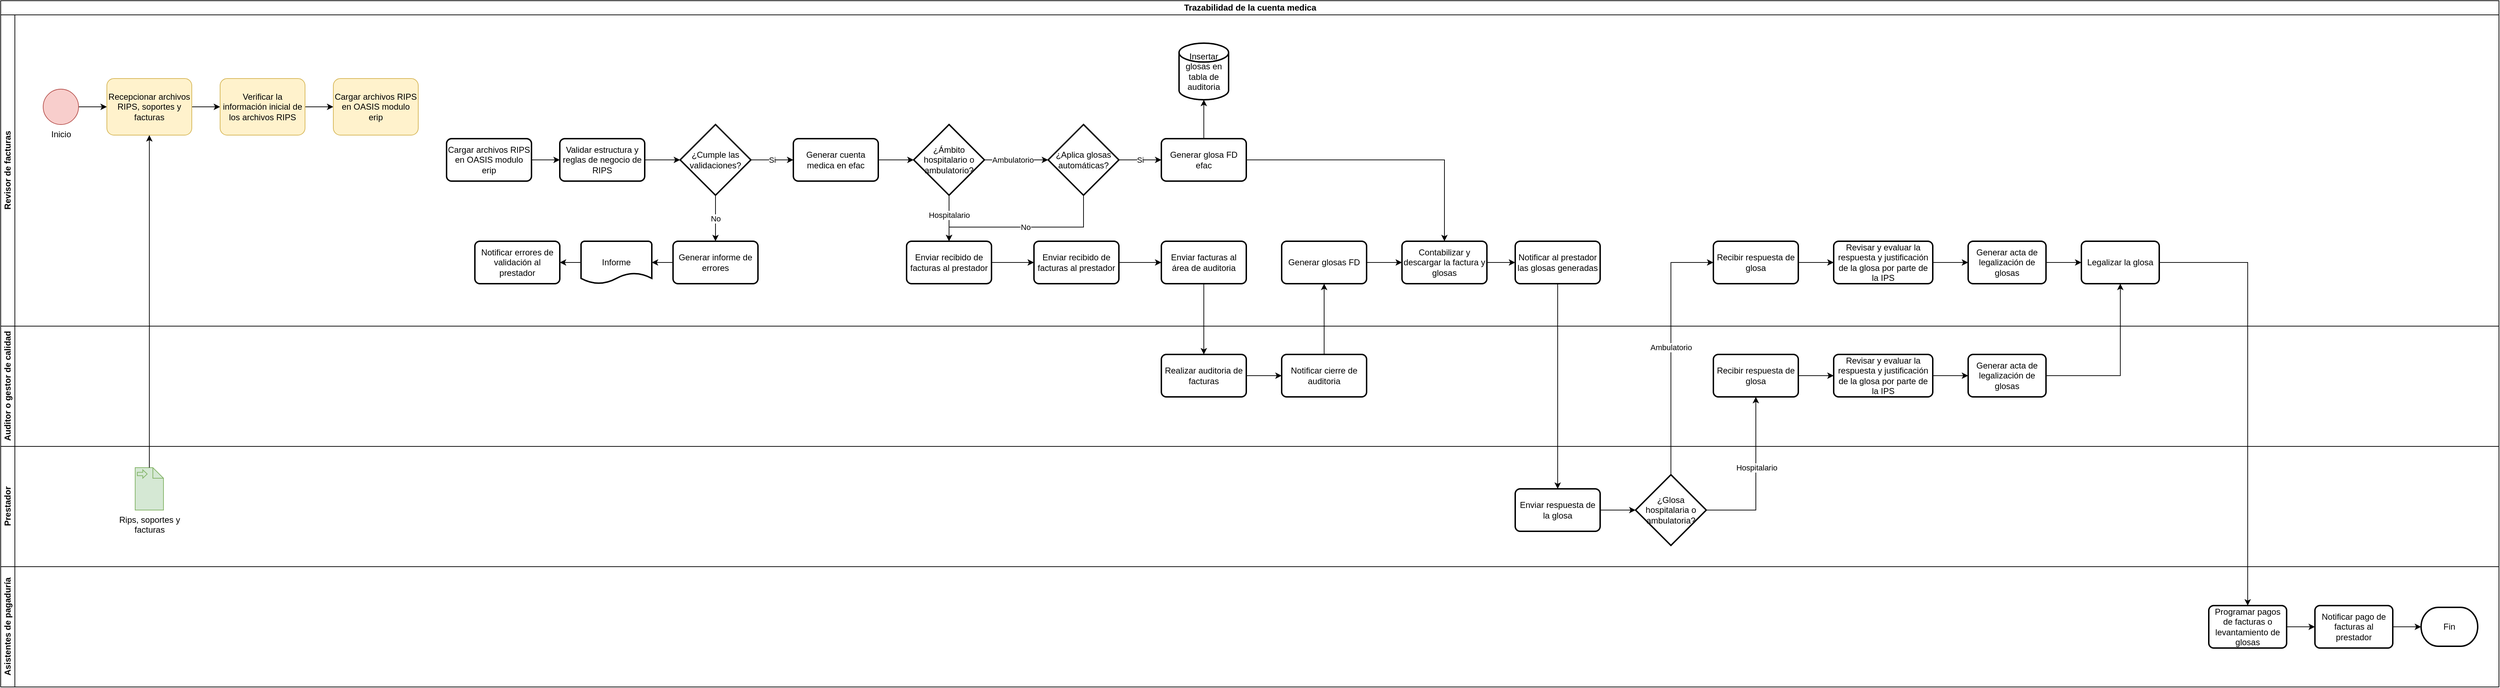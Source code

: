 <mxfile version="22.0.6" type="github">
  <diagram id="C5RBs43oDa-KdzZeNtuy" name="Page-1">
    <mxGraphModel dx="1434" dy="758" grid="1" gridSize="10" guides="1" tooltips="1" connect="1" arrows="1" fold="1" page="1" pageScale="1" pageWidth="3540" pageHeight="2000" math="0" shadow="0">
      <root>
        <mxCell id="WIyWlLk6GJQsqaUBKTNV-0" />
        <mxCell id="WIyWlLk6GJQsqaUBKTNV-1" parent="WIyWlLk6GJQsqaUBKTNV-0" />
        <mxCell id="2aWyeMzdCx-4pzrAcmwg-5" value="Trazabilidad de la cuenta medica" style="swimlane;childLayout=stackLayout;resizeParent=1;resizeParentMax=0;horizontal=1;startSize=20;horizontalStack=0;html=1;" parent="WIyWlLk6GJQsqaUBKTNV-1" vertex="1">
          <mxGeometry x="10" y="10" width="3530" height="970" as="geometry" />
        </mxCell>
        <mxCell id="2aWyeMzdCx-4pzrAcmwg-6" value="Revisor de facturas" style="swimlane;startSize=20;horizontal=0;html=1;" parent="2aWyeMzdCx-4pzrAcmwg-5" vertex="1">
          <mxGeometry y="20" width="3530" height="440" as="geometry" />
        </mxCell>
        <mxCell id="2aWyeMzdCx-4pzrAcmwg-17" value="" style="edgeStyle=orthogonalEdgeStyle;rounded=0;orthogonalLoop=1;jettySize=auto;html=1;" parent="2aWyeMzdCx-4pzrAcmwg-6" source="2aWyeMzdCx-4pzrAcmwg-13" target="2aWyeMzdCx-4pzrAcmwg-16" edge="1">
          <mxGeometry relative="1" as="geometry" />
        </mxCell>
        <mxCell id="2aWyeMzdCx-4pzrAcmwg-13" value="Cargar archivos RIPS en OASIS modulo erip" style="rounded=1;whiteSpace=wrap;html=1;absoluteArcSize=1;arcSize=14;strokeWidth=2;" parent="2aWyeMzdCx-4pzrAcmwg-6" vertex="1">
          <mxGeometry x="630" y="175" width="120" height="60" as="geometry" />
        </mxCell>
        <mxCell id="2aWyeMzdCx-4pzrAcmwg-16" value="Validar estructura y reglas de negocio de RIPS" style="rounded=1;whiteSpace=wrap;html=1;absoluteArcSize=1;arcSize=14;strokeWidth=2;" parent="2aWyeMzdCx-4pzrAcmwg-6" vertex="1">
          <mxGeometry x="790" y="175" width="120" height="60" as="geometry" />
        </mxCell>
        <mxCell id="2aWyeMzdCx-4pzrAcmwg-39" value="No" style="edgeStyle=orthogonalEdgeStyle;rounded=0;orthogonalLoop=1;jettySize=auto;html=1;entryX=0.5;entryY=0;entryDx=0;entryDy=0;exitX=0.5;exitY=1;exitDx=0;exitDy=0;exitPerimeter=0;" parent="2aWyeMzdCx-4pzrAcmwg-6" source="2aWyeMzdCx-4pzrAcmwg-23" target="2aWyeMzdCx-4pzrAcmwg-38" edge="1">
          <mxGeometry relative="1" as="geometry">
            <Array as="points">
              <mxPoint x="1010" y="320" />
            </Array>
          </mxGeometry>
        </mxCell>
        <mxCell id="2aWyeMzdCx-4pzrAcmwg-97" value="Si" style="edgeStyle=orthogonalEdgeStyle;rounded=0;orthogonalLoop=1;jettySize=auto;html=1;" parent="2aWyeMzdCx-4pzrAcmwg-6" source="2aWyeMzdCx-4pzrAcmwg-23" target="2aWyeMzdCx-4pzrAcmwg-81" edge="1">
          <mxGeometry relative="1" as="geometry" />
        </mxCell>
        <mxCell id="2aWyeMzdCx-4pzrAcmwg-23" value="¿Cumple las validaciones?" style="strokeWidth=2;html=1;shape=mxgraph.flowchart.decision;whiteSpace=wrap;" parent="2aWyeMzdCx-4pzrAcmwg-6" vertex="1">
          <mxGeometry x="960" y="155" width="100" height="100" as="geometry" />
        </mxCell>
        <mxCell id="2aWyeMzdCx-4pzrAcmwg-24" style="edgeStyle=orthogonalEdgeStyle;rounded=0;orthogonalLoop=1;jettySize=auto;html=1;entryX=0;entryY=0.5;entryDx=0;entryDy=0;entryPerimeter=0;" parent="2aWyeMzdCx-4pzrAcmwg-6" source="2aWyeMzdCx-4pzrAcmwg-16" target="2aWyeMzdCx-4pzrAcmwg-23" edge="1">
          <mxGeometry relative="1" as="geometry">
            <Array as="points">
              <mxPoint x="950" y="205" />
              <mxPoint x="950" y="205" />
            </Array>
          </mxGeometry>
        </mxCell>
        <mxCell id="2aWyeMzdCx-4pzrAcmwg-100" value="Hospitalario" style="edgeStyle=orthogonalEdgeStyle;rounded=0;orthogonalLoop=1;jettySize=auto;html=1;exitX=0.5;exitY=1;exitDx=0;exitDy=0;exitPerimeter=0;" parent="2aWyeMzdCx-4pzrAcmwg-6" source="2aWyeMzdCx-4pzrAcmwg-29" target="2aWyeMzdCx-4pzrAcmwg-85" edge="1">
          <mxGeometry x="-0.143" relative="1" as="geometry">
            <mxPoint x="1340" y="290" as="targetPoint" />
            <mxPoint as="offset" />
          </mxGeometry>
        </mxCell>
        <mxCell id="2aWyeMzdCx-4pzrAcmwg-29" value="¿Ámbito hospitalario o ambulatorio?" style="strokeWidth=2;html=1;shape=mxgraph.flowchart.decision;whiteSpace=wrap;" parent="2aWyeMzdCx-4pzrAcmwg-6" vertex="1">
          <mxGeometry x="1290" y="155" width="100" height="100" as="geometry" />
        </mxCell>
        <mxCell id="2aWyeMzdCx-4pzrAcmwg-43" style="edgeStyle=orthogonalEdgeStyle;rounded=0;orthogonalLoop=1;jettySize=auto;html=1;" parent="2aWyeMzdCx-4pzrAcmwg-6" source="2aWyeMzdCx-4pzrAcmwg-38" target="2aWyeMzdCx-4pzrAcmwg-40" edge="1">
          <mxGeometry relative="1" as="geometry" />
        </mxCell>
        <mxCell id="2aWyeMzdCx-4pzrAcmwg-38" value="Generar informe de errores" style="rounded=1;whiteSpace=wrap;html=1;absoluteArcSize=1;arcSize=14;strokeWidth=2;" parent="2aWyeMzdCx-4pzrAcmwg-6" vertex="1">
          <mxGeometry x="950" y="320" width="120" height="60" as="geometry" />
        </mxCell>
        <mxCell id="2aWyeMzdCx-4pzrAcmwg-45" style="edgeStyle=orthogonalEdgeStyle;rounded=0;orthogonalLoop=1;jettySize=auto;html=1;" parent="2aWyeMzdCx-4pzrAcmwg-6" source="2aWyeMzdCx-4pzrAcmwg-40" target="2aWyeMzdCx-4pzrAcmwg-41" edge="1">
          <mxGeometry relative="1" as="geometry" />
        </mxCell>
        <mxCell id="2aWyeMzdCx-4pzrAcmwg-40" value="Informe" style="strokeWidth=2;html=1;shape=mxgraph.flowchart.document2;whiteSpace=wrap;size=0.25;" parent="2aWyeMzdCx-4pzrAcmwg-6" vertex="1">
          <mxGeometry x="820" y="320" width="100" height="60" as="geometry" />
        </mxCell>
        <mxCell id="2aWyeMzdCx-4pzrAcmwg-41" value="Notificar errores de validación al prestador" style="rounded=1;whiteSpace=wrap;html=1;absoluteArcSize=1;arcSize=14;strokeWidth=2;" parent="2aWyeMzdCx-4pzrAcmwg-6" vertex="1">
          <mxGeometry x="670" y="320" width="120" height="60" as="geometry" />
        </mxCell>
        <mxCell id="2aWyeMzdCx-4pzrAcmwg-99" style="edgeStyle=orthogonalEdgeStyle;rounded=0;orthogonalLoop=1;jettySize=auto;html=1;entryX=0;entryY=0.5;entryDx=0;entryDy=0;entryPerimeter=0;" parent="2aWyeMzdCx-4pzrAcmwg-6" source="2aWyeMzdCx-4pzrAcmwg-81" target="2aWyeMzdCx-4pzrAcmwg-29" edge="1">
          <mxGeometry relative="1" as="geometry">
            <Array as="points">
              <mxPoint x="1260" y="205" />
              <mxPoint x="1260" y="205" />
            </Array>
          </mxGeometry>
        </mxCell>
        <mxCell id="2aWyeMzdCx-4pzrAcmwg-81" value="Generar cuenta medica en efac" style="rounded=1;whiteSpace=wrap;html=1;absoluteArcSize=1;arcSize=14;strokeWidth=2;" parent="2aWyeMzdCx-4pzrAcmwg-6" vertex="1">
          <mxGeometry x="1120" y="175" width="120" height="60" as="geometry" />
        </mxCell>
        <mxCell id="2aWyeMzdCx-4pzrAcmwg-95" style="edgeStyle=orthogonalEdgeStyle;rounded=0;orthogonalLoop=1;jettySize=auto;html=1;" parent="2aWyeMzdCx-4pzrAcmwg-6" source="2aWyeMzdCx-4pzrAcmwg-85" target="2aWyeMzdCx-4pzrAcmwg-94" edge="1">
          <mxGeometry relative="1" as="geometry" />
        </mxCell>
        <mxCell id="2aWyeMzdCx-4pzrAcmwg-85" value="Enviar recibido de facturas al prestador" style="rounded=1;whiteSpace=wrap;html=1;absoluteArcSize=1;arcSize=14;strokeWidth=2;" parent="2aWyeMzdCx-4pzrAcmwg-6" vertex="1">
          <mxGeometry x="1280" y="320" width="120" height="60" as="geometry" />
        </mxCell>
        <mxCell id="2aWyeMzdCx-4pzrAcmwg-90" style="edgeStyle=orthogonalEdgeStyle;rounded=0;orthogonalLoop=1;jettySize=auto;html=1;" parent="2aWyeMzdCx-4pzrAcmwg-6" source="2aWyeMzdCx-4pzrAcmwg-87" target="2aWyeMzdCx-4pzrAcmwg-89" edge="1">
          <mxGeometry relative="1" as="geometry" />
        </mxCell>
        <mxCell id="2aWyeMzdCx-4pzrAcmwg-161" style="edgeStyle=orthogonalEdgeStyle;rounded=0;orthogonalLoop=1;jettySize=auto;html=1;" parent="2aWyeMzdCx-4pzrAcmwg-6" source="2aWyeMzdCx-4pzrAcmwg-87" target="2aWyeMzdCx-4pzrAcmwg-160" edge="1">
          <mxGeometry relative="1" as="geometry">
            <mxPoint x="1810" y="205" as="targetPoint" />
          </mxGeometry>
        </mxCell>
        <mxCell id="2aWyeMzdCx-4pzrAcmwg-87" value="Generar glosa FD efac" style="rounded=1;whiteSpace=wrap;html=1;absoluteArcSize=1;arcSize=14;strokeWidth=2;" parent="2aWyeMzdCx-4pzrAcmwg-6" vertex="1">
          <mxGeometry x="1640" y="175" width="120" height="60" as="geometry" />
        </mxCell>
        <mxCell id="2aWyeMzdCx-4pzrAcmwg-89" value="Insertar glosas en tabla de auditoria" style="strokeWidth=2;html=1;shape=mxgraph.flowchart.database;whiteSpace=wrap;" parent="2aWyeMzdCx-4pzrAcmwg-6" vertex="1">
          <mxGeometry x="1665" y="40" width="70" height="80" as="geometry" />
        </mxCell>
        <mxCell id="2aWyeMzdCx-4pzrAcmwg-106" style="edgeStyle=orthogonalEdgeStyle;rounded=0;orthogonalLoop=1;jettySize=auto;html=1;" parent="2aWyeMzdCx-4pzrAcmwg-6" source="2aWyeMzdCx-4pzrAcmwg-94" target="2aWyeMzdCx-4pzrAcmwg-105" edge="1">
          <mxGeometry relative="1" as="geometry" />
        </mxCell>
        <mxCell id="2aWyeMzdCx-4pzrAcmwg-94" value="Enviar recibido de facturas al prestador" style="rounded=1;whiteSpace=wrap;html=1;absoluteArcSize=1;arcSize=14;strokeWidth=2;" parent="2aWyeMzdCx-4pzrAcmwg-6" vertex="1">
          <mxGeometry x="1460" y="320" width="120" height="60" as="geometry" />
        </mxCell>
        <mxCell id="2aWyeMzdCx-4pzrAcmwg-103" value="Si" style="edgeStyle=orthogonalEdgeStyle;rounded=0;orthogonalLoop=1;jettySize=auto;html=1;" parent="2aWyeMzdCx-4pzrAcmwg-6" source="2aWyeMzdCx-4pzrAcmwg-102" target="2aWyeMzdCx-4pzrAcmwg-87" edge="1">
          <mxGeometry relative="1" as="geometry">
            <mxPoint x="1680" y="590" as="targetPoint" />
          </mxGeometry>
        </mxCell>
        <mxCell id="2pIeXrGzvJgi_FIlC-wX-0" value="No" style="edgeStyle=orthogonalEdgeStyle;rounded=0;orthogonalLoop=1;jettySize=auto;html=1;entryX=0.5;entryY=0;entryDx=0;entryDy=0;" parent="2aWyeMzdCx-4pzrAcmwg-6" source="2aWyeMzdCx-4pzrAcmwg-102" target="2aWyeMzdCx-4pzrAcmwg-85" edge="1">
          <mxGeometry relative="1" as="geometry">
            <Array as="points">
              <mxPoint x="1530" y="300" />
              <mxPoint x="1340" y="300" />
            </Array>
          </mxGeometry>
        </mxCell>
        <mxCell id="2aWyeMzdCx-4pzrAcmwg-102" value="¿Aplica glosas automáticas?" style="strokeWidth=2;html=1;shape=mxgraph.flowchart.decision;whiteSpace=wrap;" parent="2aWyeMzdCx-4pzrAcmwg-6" vertex="1">
          <mxGeometry x="1480" y="155" width="100" height="100" as="geometry" />
        </mxCell>
        <mxCell id="2aWyeMzdCx-4pzrAcmwg-101" value="Ambulatorio" style="edgeStyle=orthogonalEdgeStyle;rounded=0;orthogonalLoop=1;jettySize=auto;html=1;entryX=0;entryY=0.5;entryDx=0;entryDy=0;entryPerimeter=0;exitX=1;exitY=0.5;exitDx=0;exitDy=0;exitPerimeter=0;" parent="2aWyeMzdCx-4pzrAcmwg-6" source="2aWyeMzdCx-4pzrAcmwg-29" target="2aWyeMzdCx-4pzrAcmwg-102" edge="1">
          <mxGeometry x="-0.111" relative="1" as="geometry">
            <mxPoint x="730" y="790" as="targetPoint" />
            <Array as="points">
              <mxPoint x="1410" y="205" />
              <mxPoint x="1410" y="205" />
            </Array>
            <mxPoint as="offset" />
          </mxGeometry>
        </mxCell>
        <mxCell id="2aWyeMzdCx-4pzrAcmwg-105" value="Enviar facturas al área de auditoria" style="rounded=1;whiteSpace=wrap;html=1;absoluteArcSize=1;arcSize=14;strokeWidth=2;" parent="2aWyeMzdCx-4pzrAcmwg-6" vertex="1">
          <mxGeometry x="1640" y="320" width="120" height="60" as="geometry" />
        </mxCell>
        <mxCell id="2aWyeMzdCx-4pzrAcmwg-159" style="edgeStyle=orthogonalEdgeStyle;rounded=0;orthogonalLoop=1;jettySize=auto;html=1;" parent="2aWyeMzdCx-4pzrAcmwg-6" source="2aWyeMzdCx-4pzrAcmwg-158" target="2aWyeMzdCx-4pzrAcmwg-160" edge="1">
          <mxGeometry relative="1" as="geometry">
            <mxPoint x="1980" y="350" as="targetPoint" />
          </mxGeometry>
        </mxCell>
        <mxCell id="2aWyeMzdCx-4pzrAcmwg-158" value="Generar glosas FD&lt;br&gt;" style="rounded=1;whiteSpace=wrap;html=1;absoluteArcSize=1;arcSize=14;strokeWidth=2;" parent="2aWyeMzdCx-4pzrAcmwg-6" vertex="1">
          <mxGeometry x="1810" y="320" width="120" height="60" as="geometry" />
        </mxCell>
        <mxCell id="2aWyeMzdCx-4pzrAcmwg-163" value="" style="edgeStyle=orthogonalEdgeStyle;rounded=0;orthogonalLoop=1;jettySize=auto;html=1;" parent="2aWyeMzdCx-4pzrAcmwg-6" source="2aWyeMzdCx-4pzrAcmwg-160" target="2aWyeMzdCx-4pzrAcmwg-162" edge="1">
          <mxGeometry relative="1" as="geometry" />
        </mxCell>
        <mxCell id="2aWyeMzdCx-4pzrAcmwg-160" value="Contabilizar y descargar la factura y glosas" style="rounded=1;whiteSpace=wrap;html=1;absoluteArcSize=1;arcSize=14;strokeWidth=2;" parent="2aWyeMzdCx-4pzrAcmwg-6" vertex="1">
          <mxGeometry x="1980" y="320" width="120" height="60" as="geometry" />
        </mxCell>
        <mxCell id="2aWyeMzdCx-4pzrAcmwg-162" value="Notificar al prestador las glosas generadas" style="rounded=1;whiteSpace=wrap;html=1;absoluteArcSize=1;arcSize=14;strokeWidth=2;" parent="2aWyeMzdCx-4pzrAcmwg-6" vertex="1">
          <mxGeometry x="2140" y="320" width="120" height="60" as="geometry" />
        </mxCell>
        <mxCell id="2aWyeMzdCx-4pzrAcmwg-174" style="edgeStyle=orthogonalEdgeStyle;rounded=0;orthogonalLoop=1;jettySize=auto;html=1;" parent="2aWyeMzdCx-4pzrAcmwg-6" source="2aWyeMzdCx-4pzrAcmwg-173" target="2aWyeMzdCx-4pzrAcmwg-175" edge="1">
          <mxGeometry relative="1" as="geometry">
            <mxPoint x="2470" y="350" as="targetPoint" />
          </mxGeometry>
        </mxCell>
        <mxCell id="2aWyeMzdCx-4pzrAcmwg-173" value="Recibir respuesta de glosa" style="rounded=1;whiteSpace=wrap;html=1;absoluteArcSize=1;arcSize=14;strokeWidth=2;" parent="2aWyeMzdCx-4pzrAcmwg-6" vertex="1">
          <mxGeometry x="2420" y="320" width="120" height="60" as="geometry" />
        </mxCell>
        <mxCell id="2aWyeMzdCx-4pzrAcmwg-179" style="edgeStyle=orthogonalEdgeStyle;rounded=0;orthogonalLoop=1;jettySize=auto;html=1;" parent="2aWyeMzdCx-4pzrAcmwg-6" source="2aWyeMzdCx-4pzrAcmwg-175" target="2aWyeMzdCx-4pzrAcmwg-178" edge="1">
          <mxGeometry relative="1" as="geometry" />
        </mxCell>
        <mxCell id="2aWyeMzdCx-4pzrAcmwg-175" value="Revisar y evaluar la respuesta y justificación de la glosa por parte de la IPS" style="rounded=1;whiteSpace=wrap;html=1;absoluteArcSize=1;arcSize=14;strokeWidth=2;" parent="2aWyeMzdCx-4pzrAcmwg-6" vertex="1">
          <mxGeometry x="2590" y="320" width="140" height="60" as="geometry" />
        </mxCell>
        <mxCell id="2aWyeMzdCx-4pzrAcmwg-184" value="" style="edgeStyle=orthogonalEdgeStyle;rounded=0;orthogonalLoop=1;jettySize=auto;html=1;" parent="2aWyeMzdCx-4pzrAcmwg-6" source="2aWyeMzdCx-4pzrAcmwg-178" target="2aWyeMzdCx-4pzrAcmwg-183" edge="1">
          <mxGeometry relative="1" as="geometry" />
        </mxCell>
        <mxCell id="2aWyeMzdCx-4pzrAcmwg-178" value="Generar acta de legalización de glosas" style="rounded=1;whiteSpace=wrap;html=1;absoluteArcSize=1;arcSize=14;strokeWidth=2;" parent="2aWyeMzdCx-4pzrAcmwg-6" vertex="1">
          <mxGeometry x="2780" y="320" width="110" height="60" as="geometry" />
        </mxCell>
        <mxCell id="2aWyeMzdCx-4pzrAcmwg-183" value="Legalizar la glosa" style="rounded=1;whiteSpace=wrap;html=1;absoluteArcSize=1;arcSize=14;strokeWidth=2;" parent="2aWyeMzdCx-4pzrAcmwg-6" vertex="1">
          <mxGeometry x="2940" y="320" width="110" height="60" as="geometry" />
        </mxCell>
        <mxCell id="iBdwi_y_V-MF7VwGNMja-4" style="edgeStyle=orthogonalEdgeStyle;rounded=0;orthogonalLoop=1;jettySize=auto;html=1;" edge="1" parent="2aWyeMzdCx-4pzrAcmwg-6" source="iBdwi_y_V-MF7VwGNMja-0" target="iBdwi_y_V-MF7VwGNMja-3">
          <mxGeometry relative="1" as="geometry" />
        </mxCell>
        <mxCell id="iBdwi_y_V-MF7VwGNMja-0" value="Inicio" style="points=[[0.145,0.145,0],[0.5,0,0],[0.855,0.145,0],[1,0.5,0],[0.855,0.855,0],[0.5,1,0],[0.145,0.855,0],[0,0.5,0]];shape=mxgraph.bpmn.event;html=1;verticalLabelPosition=bottom;labelBackgroundColor=#ffffff;verticalAlign=top;align=center;perimeter=ellipsePerimeter;outlineConnect=0;aspect=fixed;outline=standard;symbol=general;fillColor=#f8cecc;strokeColor=#b85450;" vertex="1" parent="2aWyeMzdCx-4pzrAcmwg-6">
          <mxGeometry x="60" y="105" width="50" height="50" as="geometry" />
        </mxCell>
        <mxCell id="iBdwi_y_V-MF7VwGNMja-6" value="" style="edgeStyle=orthogonalEdgeStyle;rounded=0;orthogonalLoop=1;jettySize=auto;html=1;" edge="1" parent="2aWyeMzdCx-4pzrAcmwg-6" source="iBdwi_y_V-MF7VwGNMja-3" target="iBdwi_y_V-MF7VwGNMja-5">
          <mxGeometry relative="1" as="geometry" />
        </mxCell>
        <mxCell id="iBdwi_y_V-MF7VwGNMja-3" value="Recepcionar archivos RIPS, soportes y facturas" style="points=[[0.25,0,0],[0.5,0,0],[0.75,0,0],[1,0.25,0],[1,0.5,0],[1,0.75,0],[0.75,1,0],[0.5,1,0],[0.25,1,0],[0,0.75,0],[0,0.5,0],[0,0.25,0]];shape=mxgraph.bpmn.task;whiteSpace=wrap;rectStyle=rounded;size=10;html=1;container=1;expand=0;collapsible=0;taskMarker=abstract;fillColor=#fff2cc;strokeColor=#d6b656;" vertex="1" parent="2aWyeMzdCx-4pzrAcmwg-6">
          <mxGeometry x="150" y="90" width="120" height="80" as="geometry" />
        </mxCell>
        <mxCell id="iBdwi_y_V-MF7VwGNMja-10" value="" style="edgeStyle=orthogonalEdgeStyle;rounded=0;orthogonalLoop=1;jettySize=auto;html=1;" edge="1" parent="2aWyeMzdCx-4pzrAcmwg-6" source="iBdwi_y_V-MF7VwGNMja-5" target="iBdwi_y_V-MF7VwGNMja-9">
          <mxGeometry relative="1" as="geometry" />
        </mxCell>
        <mxCell id="iBdwi_y_V-MF7VwGNMja-5" value="Verificar la información inicial de los archivos RIPS" style="points=[[0.25,0,0],[0.5,0,0],[0.75,0,0],[1,0.25,0],[1,0.5,0],[1,0.75,0],[0.75,1,0],[0.5,1,0],[0.25,1,0],[0,0.75,0],[0,0.5,0],[0,0.25,0]];shape=mxgraph.bpmn.task;whiteSpace=wrap;rectStyle=rounded;size=10;html=1;container=1;expand=0;collapsible=0;taskMarker=abstract;fillColor=#fff2cc;strokeColor=#d6b656;" vertex="1" parent="2aWyeMzdCx-4pzrAcmwg-6">
          <mxGeometry x="310" y="90" width="120" height="80" as="geometry" />
        </mxCell>
        <mxCell id="iBdwi_y_V-MF7VwGNMja-9" value="Cargar archivos RIPS en OASIS modulo erip" style="points=[[0.25,0,0],[0.5,0,0],[0.75,0,0],[1,0.25,0],[1,0.5,0],[1,0.75,0],[0.75,1,0],[0.5,1,0],[0.25,1,0],[0,0.75,0],[0,0.5,0],[0,0.25,0]];shape=mxgraph.bpmn.task;whiteSpace=wrap;rectStyle=rounded;size=10;html=1;container=1;expand=0;collapsible=0;taskMarker=abstract;fillColor=#fff2cc;strokeColor=#d6b656;" vertex="1" parent="2aWyeMzdCx-4pzrAcmwg-6">
          <mxGeometry x="470" y="90" width="120" height="80" as="geometry" />
        </mxCell>
        <mxCell id="2aWyeMzdCx-4pzrAcmwg-7" value="Auditor o gestor de calidad" style="swimlane;startSize=20;horizontal=0;html=1;" parent="2aWyeMzdCx-4pzrAcmwg-5" vertex="1">
          <mxGeometry y="460" width="3530" height="170" as="geometry" />
        </mxCell>
        <mxCell id="2aWyeMzdCx-4pzrAcmwg-153" style="edgeStyle=orthogonalEdgeStyle;rounded=0;orthogonalLoop=1;jettySize=auto;html=1;" parent="2aWyeMzdCx-4pzrAcmwg-7" source="2aWyeMzdCx-4pzrAcmwg-108" target="2aWyeMzdCx-4pzrAcmwg-152" edge="1">
          <mxGeometry relative="1" as="geometry" />
        </mxCell>
        <mxCell id="2aWyeMzdCx-4pzrAcmwg-108" value="Realizar auditoria de facturas" style="rounded=1;whiteSpace=wrap;html=1;absoluteArcSize=1;arcSize=14;strokeWidth=2;" parent="2aWyeMzdCx-4pzrAcmwg-7" vertex="1">
          <mxGeometry x="1640" y="40" width="120" height="60" as="geometry" />
        </mxCell>
        <mxCell id="2aWyeMzdCx-4pzrAcmwg-152" value="Notificar cierre de auditoria" style="rounded=1;whiteSpace=wrap;html=1;absoluteArcSize=1;arcSize=14;strokeWidth=2;" parent="2aWyeMzdCx-4pzrAcmwg-7" vertex="1">
          <mxGeometry x="1810" y="40" width="120" height="60" as="geometry" />
        </mxCell>
        <mxCell id="2aWyeMzdCx-4pzrAcmwg-177" style="edgeStyle=orthogonalEdgeStyle;rounded=0;orthogonalLoop=1;jettySize=auto;html=1;" parent="2aWyeMzdCx-4pzrAcmwg-7" source="2aWyeMzdCx-4pzrAcmwg-170" target="2aWyeMzdCx-4pzrAcmwg-176" edge="1">
          <mxGeometry relative="1" as="geometry" />
        </mxCell>
        <mxCell id="2aWyeMzdCx-4pzrAcmwg-170" value="Recibir respuesta de glosa" style="rounded=1;whiteSpace=wrap;html=1;absoluteArcSize=1;arcSize=14;strokeWidth=2;" parent="2aWyeMzdCx-4pzrAcmwg-7" vertex="1">
          <mxGeometry x="2420" y="40" width="120" height="60" as="geometry" />
        </mxCell>
        <mxCell id="2aWyeMzdCx-4pzrAcmwg-181" style="edgeStyle=orthogonalEdgeStyle;rounded=0;orthogonalLoop=1;jettySize=auto;html=1;" parent="2aWyeMzdCx-4pzrAcmwg-7" source="2aWyeMzdCx-4pzrAcmwg-176" target="2aWyeMzdCx-4pzrAcmwg-182" edge="1">
          <mxGeometry relative="1" as="geometry">
            <mxPoint x="2780" y="70" as="targetPoint" />
          </mxGeometry>
        </mxCell>
        <mxCell id="2aWyeMzdCx-4pzrAcmwg-176" value="Revisar y evaluar la respuesta y justificación de la glosa por parte de la IPS" style="rounded=1;whiteSpace=wrap;html=1;absoluteArcSize=1;arcSize=14;strokeWidth=2;" parent="2aWyeMzdCx-4pzrAcmwg-7" vertex="1">
          <mxGeometry x="2590" y="40" width="140" height="60" as="geometry" />
        </mxCell>
        <mxCell id="2aWyeMzdCx-4pzrAcmwg-182" value="Generar acta de legalización de glosas" style="rounded=1;whiteSpace=wrap;html=1;absoluteArcSize=1;arcSize=14;strokeWidth=2;" parent="2aWyeMzdCx-4pzrAcmwg-7" vertex="1">
          <mxGeometry x="2780" y="40" width="110" height="60" as="geometry" />
        </mxCell>
        <mxCell id="2aWyeMzdCx-4pzrAcmwg-8" value="Prestador" style="swimlane;startSize=20;horizontal=0;html=1;" parent="2aWyeMzdCx-4pzrAcmwg-5" vertex="1">
          <mxGeometry y="630" width="3530" height="170" as="geometry" />
        </mxCell>
        <mxCell id="2aWyeMzdCx-4pzrAcmwg-165" value="Enviar respuesta de la glosa" style="rounded=1;whiteSpace=wrap;html=1;absoluteArcSize=1;arcSize=14;strokeWidth=2;" parent="2aWyeMzdCx-4pzrAcmwg-8" vertex="1">
          <mxGeometry x="2140" y="60" width="120" height="60" as="geometry" />
        </mxCell>
        <mxCell id="2aWyeMzdCx-4pzrAcmwg-167" value="¿Glosa hospitalaria o ambulatoria?" style="strokeWidth=2;html=1;shape=mxgraph.flowchart.decision;whiteSpace=wrap;" parent="2aWyeMzdCx-4pzrAcmwg-8" vertex="1">
          <mxGeometry x="2310" y="40" width="100" height="100" as="geometry" />
        </mxCell>
        <mxCell id="2aWyeMzdCx-4pzrAcmwg-168" style="edgeStyle=orthogonalEdgeStyle;rounded=0;orthogonalLoop=1;jettySize=auto;html=1;entryX=0;entryY=0.5;entryDx=0;entryDy=0;entryPerimeter=0;" parent="2aWyeMzdCx-4pzrAcmwg-8" source="2aWyeMzdCx-4pzrAcmwg-165" target="2aWyeMzdCx-4pzrAcmwg-167" edge="1">
          <mxGeometry relative="1" as="geometry" />
        </mxCell>
        <mxCell id="iBdwi_y_V-MF7VwGNMja-1" value="Rips, soportes y &lt;br&gt;facturas" style="shape=mxgraph.bpmn.data;labelPosition=center;verticalLabelPosition=bottom;align=center;verticalAlign=top;size=15;html=1;bpmnTransferType=input;fillColor=#d5e8d4;strokeColor=#82b366;" vertex="1" parent="2aWyeMzdCx-4pzrAcmwg-8">
          <mxGeometry x="190" y="30" width="40" height="60" as="geometry" />
        </mxCell>
        <mxCell id="2aWyeMzdCx-4pzrAcmwg-109" style="edgeStyle=orthogonalEdgeStyle;rounded=0;orthogonalLoop=1;jettySize=auto;html=1;" parent="2aWyeMzdCx-4pzrAcmwg-5" source="2aWyeMzdCx-4pzrAcmwg-105" target="2aWyeMzdCx-4pzrAcmwg-108" edge="1">
          <mxGeometry relative="1" as="geometry">
            <Array as="points">
              <mxPoint x="1690" y="560" />
              <mxPoint x="1690" y="560" />
            </Array>
          </mxGeometry>
        </mxCell>
        <mxCell id="2aWyeMzdCx-4pzrAcmwg-157" style="edgeStyle=orthogonalEdgeStyle;rounded=0;orthogonalLoop=1;jettySize=auto;html=1;" parent="2aWyeMzdCx-4pzrAcmwg-5" source="2aWyeMzdCx-4pzrAcmwg-152" target="2aWyeMzdCx-4pzrAcmwg-158" edge="1">
          <mxGeometry relative="1" as="geometry">
            <mxPoint x="1870" y="430" as="targetPoint" />
          </mxGeometry>
        </mxCell>
        <mxCell id="2aWyeMzdCx-4pzrAcmwg-164" style="edgeStyle=orthogonalEdgeStyle;rounded=0;orthogonalLoop=1;jettySize=auto;html=1;" parent="2aWyeMzdCx-4pzrAcmwg-5" source="2aWyeMzdCx-4pzrAcmwg-162" target="2aWyeMzdCx-4pzrAcmwg-165" edge="1">
          <mxGeometry relative="1" as="geometry">
            <mxPoint x="2200" y="650" as="targetPoint" />
          </mxGeometry>
        </mxCell>
        <mxCell id="2aWyeMzdCx-4pzrAcmwg-169" style="edgeStyle=orthogonalEdgeStyle;rounded=0;orthogonalLoop=1;jettySize=auto;html=1;" parent="2aWyeMzdCx-4pzrAcmwg-5" source="2aWyeMzdCx-4pzrAcmwg-167" target="2aWyeMzdCx-4pzrAcmwg-170" edge="1">
          <mxGeometry relative="1" as="geometry">
            <mxPoint x="2360" y="560" as="targetPoint" />
          </mxGeometry>
        </mxCell>
        <mxCell id="2aWyeMzdCx-4pzrAcmwg-171" value="Hospitalario" style="edgeLabel;html=1;align=center;verticalAlign=middle;resizable=0;points=[];" parent="2aWyeMzdCx-4pzrAcmwg-169" vertex="1" connectable="0">
          <mxGeometry x="0.133" y="-1" relative="1" as="geometry">
            <mxPoint as="offset" />
          </mxGeometry>
        </mxCell>
        <mxCell id="2aWyeMzdCx-4pzrAcmwg-172" value="Ambulatorio" style="edgeStyle=orthogonalEdgeStyle;rounded=0;orthogonalLoop=1;jettySize=auto;html=1;" parent="2aWyeMzdCx-4pzrAcmwg-5" source="2aWyeMzdCx-4pzrAcmwg-167" target="2aWyeMzdCx-4pzrAcmwg-173" edge="1">
          <mxGeometry relative="1" as="geometry">
            <mxPoint x="2490" y="420" as="targetPoint" />
            <Array as="points">
              <mxPoint x="2360" y="490" />
              <mxPoint x="2360" y="490" />
            </Array>
          </mxGeometry>
        </mxCell>
        <mxCell id="2aWyeMzdCx-4pzrAcmwg-185" style="edgeStyle=orthogonalEdgeStyle;rounded=0;orthogonalLoop=1;jettySize=auto;html=1;entryX=0.5;entryY=1;entryDx=0;entryDy=0;" parent="2aWyeMzdCx-4pzrAcmwg-5" source="2aWyeMzdCx-4pzrAcmwg-182" target="2aWyeMzdCx-4pzrAcmwg-183" edge="1">
          <mxGeometry relative="1" as="geometry" />
        </mxCell>
        <mxCell id="2aWyeMzdCx-4pzrAcmwg-190" value="Asistentes de pagaduría" style="swimlane;startSize=20;horizontal=0;html=1;" parent="2aWyeMzdCx-4pzrAcmwg-5" vertex="1">
          <mxGeometry y="800" width="3530" height="170" as="geometry" />
        </mxCell>
        <mxCell id="2aWyeMzdCx-4pzrAcmwg-193" style="edgeStyle=orthogonalEdgeStyle;rounded=0;orthogonalLoop=1;jettySize=auto;html=1;entryX=0;entryY=0.5;entryDx=0;entryDy=0;entryPerimeter=0;" parent="2aWyeMzdCx-4pzrAcmwg-190" edge="1">
          <mxGeometry relative="1" as="geometry">
            <mxPoint x="3240" y="100" as="targetPoint" />
          </mxGeometry>
        </mxCell>
        <mxCell id="2aWyeMzdCx-4pzrAcmwg-197" value="" style="edgeStyle=orthogonalEdgeStyle;rounded=0;orthogonalLoop=1;jettySize=auto;html=1;" parent="2aWyeMzdCx-4pzrAcmwg-190" source="2aWyeMzdCx-4pzrAcmwg-194" target="2aWyeMzdCx-4pzrAcmwg-196" edge="1">
          <mxGeometry relative="1" as="geometry" />
        </mxCell>
        <mxCell id="2aWyeMzdCx-4pzrAcmwg-194" value="Programar pagos de facturas o levantamiento de glosas" style="rounded=1;whiteSpace=wrap;html=1;absoluteArcSize=1;arcSize=14;strokeWidth=2;" parent="2aWyeMzdCx-4pzrAcmwg-190" vertex="1">
          <mxGeometry x="3120" y="55" width="110" height="60" as="geometry" />
        </mxCell>
        <mxCell id="2aWyeMzdCx-4pzrAcmwg-199" style="edgeStyle=orthogonalEdgeStyle;rounded=0;orthogonalLoop=1;jettySize=auto;html=1;" parent="2aWyeMzdCx-4pzrAcmwg-190" source="2aWyeMzdCx-4pzrAcmwg-196" target="2aWyeMzdCx-4pzrAcmwg-198" edge="1">
          <mxGeometry relative="1" as="geometry" />
        </mxCell>
        <mxCell id="2aWyeMzdCx-4pzrAcmwg-196" value="Notificar pago de facturas al prestador" style="rounded=1;whiteSpace=wrap;html=1;absoluteArcSize=1;arcSize=14;strokeWidth=2;" parent="2aWyeMzdCx-4pzrAcmwg-190" vertex="1">
          <mxGeometry x="3270" y="55" width="110" height="60" as="geometry" />
        </mxCell>
        <mxCell id="2aWyeMzdCx-4pzrAcmwg-198" value="Fin" style="strokeWidth=2;html=1;shape=mxgraph.flowchart.terminator;whiteSpace=wrap;" parent="2aWyeMzdCx-4pzrAcmwg-190" vertex="1">
          <mxGeometry x="3420" y="57.5" width="80" height="55" as="geometry" />
        </mxCell>
        <mxCell id="2aWyeMzdCx-4pzrAcmwg-195" style="edgeStyle=orthogonalEdgeStyle;rounded=0;orthogonalLoop=1;jettySize=auto;html=1;" parent="2aWyeMzdCx-4pzrAcmwg-5" source="2aWyeMzdCx-4pzrAcmwg-183" target="2aWyeMzdCx-4pzrAcmwg-194" edge="1">
          <mxGeometry relative="1" as="geometry" />
        </mxCell>
        <mxCell id="iBdwi_y_V-MF7VwGNMja-2" style="edgeStyle=orthogonalEdgeStyle;rounded=0;orthogonalLoop=1;jettySize=auto;html=1;entryX=0.5;entryY=1;entryDx=0;entryDy=0;entryPerimeter=0;" edge="1" parent="2aWyeMzdCx-4pzrAcmwg-5" source="iBdwi_y_V-MF7VwGNMja-1" target="iBdwi_y_V-MF7VwGNMja-3">
          <mxGeometry relative="1" as="geometry">
            <mxPoint x="190" y="180" as="targetPoint" />
          </mxGeometry>
        </mxCell>
      </root>
    </mxGraphModel>
  </diagram>
</mxfile>

